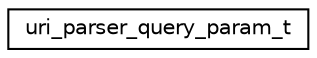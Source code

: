 digraph "Graphical Class Hierarchy"
{
 // LATEX_PDF_SIZE
  edge [fontname="Helvetica",fontsize="10",labelfontname="Helvetica",labelfontsize="10"];
  node [fontname="Helvetica",fontsize="10",shape=record];
  rankdir="LR";
  Node0 [label="uri_parser_query_param_t",height=0.2,width=0.4,color="black", fillcolor="white", style="filled",URL="$structuri__parser__query__param__t.html",tooltip="Container to represent a query parameter."];
}
